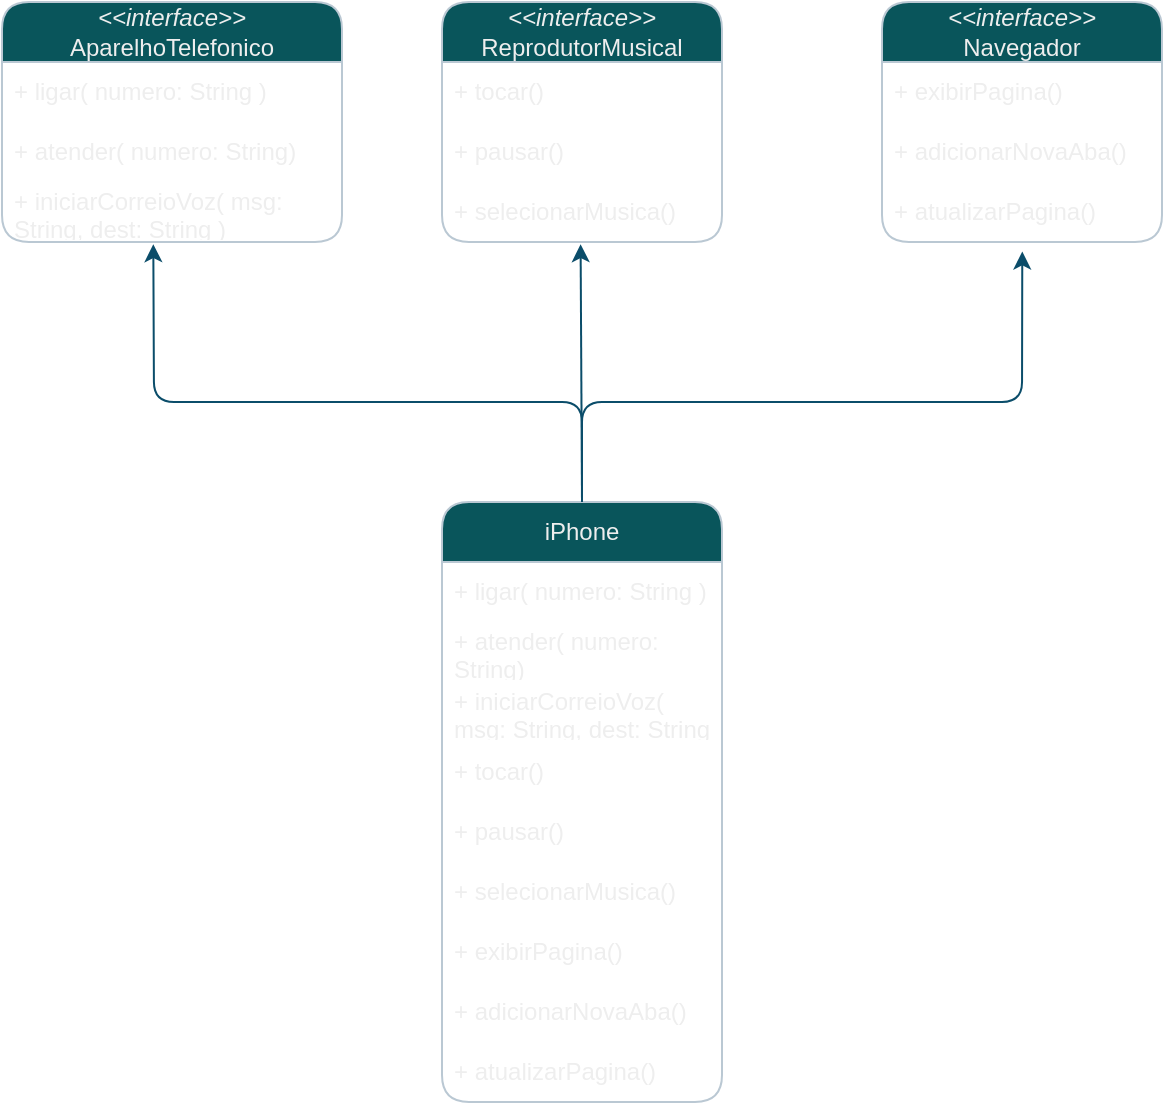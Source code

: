 <mxfile version="21.8.2" type="device">
  <diagram name="Página-1" id="JuBCwDG2lKbdTXtLyNV3">
    <mxGraphModel dx="1925" dy="820" grid="1" gridSize="10" guides="1" tooltips="1" connect="1" arrows="1" fold="1" page="1" pageScale="1" pageWidth="827" pageHeight="1169" math="0" shadow="0">
      <root>
        <mxCell id="0" />
        <mxCell id="1" parent="0" />
        <mxCell id="zYYfFf7jC9Q2dQIjdIdS-1" value="&lt;i&gt;&amp;lt;&amp;lt;interface&amp;gt;&amp;gt;&lt;/i&gt;&lt;br&gt;AparelhoTelefonico" style="swimlane;fontStyle=0;childLayout=stackLayout;horizontal=1;startSize=30;horizontalStack=0;resizeParent=1;resizeParentMax=0;resizeLast=0;collapsible=1;marginBottom=0;whiteSpace=wrap;html=1;rounded=1;labelBackgroundColor=none;fillColor=#09555B;strokeColor=#BAC8D3;fontColor=#EEEEEE;" parent="1" vertex="1">
          <mxGeometry x="-670" y="160" width="170" height="120" as="geometry" />
        </mxCell>
        <mxCell id="zYYfFf7jC9Q2dQIjdIdS-2" value="+ ligar( numero: String )" style="text;strokeColor=none;fillColor=none;align=left;verticalAlign=middle;spacingLeft=4;spacingRight=4;overflow=hidden;points=[[0,0.5],[1,0.5]];portConstraint=eastwest;rotatable=0;whiteSpace=wrap;html=1;rounded=1;labelBackgroundColor=none;fontColor=#EEEEEE;" parent="zYYfFf7jC9Q2dQIjdIdS-1" vertex="1">
          <mxGeometry y="30" width="170" height="30" as="geometry" />
        </mxCell>
        <mxCell id="zYYfFf7jC9Q2dQIjdIdS-3" value="+ atender( numero: String)" style="text;strokeColor=none;fillColor=none;align=left;verticalAlign=middle;spacingLeft=4;spacingRight=4;overflow=hidden;points=[[0,0.5],[1,0.5]];portConstraint=eastwest;rotatable=0;whiteSpace=wrap;html=1;rounded=1;labelBackgroundColor=none;fontColor=#EEEEEE;" parent="zYYfFf7jC9Q2dQIjdIdS-1" vertex="1">
          <mxGeometry y="60" width="170" height="30" as="geometry" />
        </mxCell>
        <mxCell id="zYYfFf7jC9Q2dQIjdIdS-4" value="+ iniciarCorreioVoz( msg: String, dest: String )" style="text;strokeColor=none;fillColor=none;align=left;verticalAlign=middle;spacingLeft=4;spacingRight=4;overflow=hidden;points=[[0,0.5],[1,0.5]];portConstraint=eastwest;rotatable=0;whiteSpace=wrap;html=1;rounded=1;labelBackgroundColor=none;fontColor=#EEEEEE;" parent="zYYfFf7jC9Q2dQIjdIdS-1" vertex="1">
          <mxGeometry y="90" width="170" height="30" as="geometry" />
        </mxCell>
        <mxCell id="zYYfFf7jC9Q2dQIjdIdS-6" value="&lt;i&gt;&amp;lt;&amp;lt;interface&amp;gt;&amp;gt;&lt;/i&gt;&lt;br&gt;ReprodutorMusical" style="swimlane;fontStyle=0;childLayout=stackLayout;horizontal=1;startSize=30;horizontalStack=0;resizeParent=1;resizeParentMax=0;resizeLast=0;collapsible=1;marginBottom=0;whiteSpace=wrap;html=1;rounded=1;labelBackgroundColor=none;fillColor=#09555B;strokeColor=#BAC8D3;fontColor=#EEEEEE;" parent="1" vertex="1">
          <mxGeometry x="-450" y="160" width="140" height="120" as="geometry" />
        </mxCell>
        <mxCell id="zYYfFf7jC9Q2dQIjdIdS-7" value="+ tocar()" style="text;strokeColor=none;fillColor=none;align=left;verticalAlign=middle;spacingLeft=4;spacingRight=4;overflow=hidden;points=[[0,0.5],[1,0.5]];portConstraint=eastwest;rotatable=0;whiteSpace=wrap;html=1;rounded=1;labelBackgroundColor=none;fontColor=#EEEEEE;" parent="zYYfFf7jC9Q2dQIjdIdS-6" vertex="1">
          <mxGeometry y="30" width="140" height="30" as="geometry" />
        </mxCell>
        <mxCell id="zYYfFf7jC9Q2dQIjdIdS-8" value="+ pausar()" style="text;strokeColor=none;fillColor=none;align=left;verticalAlign=middle;spacingLeft=4;spacingRight=4;overflow=hidden;points=[[0,0.5],[1,0.5]];portConstraint=eastwest;rotatable=0;whiteSpace=wrap;html=1;rounded=1;labelBackgroundColor=none;fontColor=#EEEEEE;" parent="zYYfFf7jC9Q2dQIjdIdS-6" vertex="1">
          <mxGeometry y="60" width="140" height="30" as="geometry" />
        </mxCell>
        <mxCell id="zYYfFf7jC9Q2dQIjdIdS-9" value="+ selecionarMusica()" style="text;strokeColor=none;fillColor=none;align=left;verticalAlign=middle;spacingLeft=4;spacingRight=4;overflow=hidden;points=[[0,0.5],[1,0.5]];portConstraint=eastwest;rotatable=0;whiteSpace=wrap;html=1;rounded=1;labelBackgroundColor=none;fontColor=#EEEEEE;" parent="zYYfFf7jC9Q2dQIjdIdS-6" vertex="1">
          <mxGeometry y="90" width="140" height="30" as="geometry" />
        </mxCell>
        <mxCell id="zYYfFf7jC9Q2dQIjdIdS-12" value="&lt;i&gt;&amp;lt;&amp;lt;interface&amp;gt;&amp;gt;&lt;/i&gt;&lt;br&gt;Navegador" style="swimlane;fontStyle=0;childLayout=stackLayout;horizontal=1;startSize=30;horizontalStack=0;resizeParent=1;resizeParentMax=0;resizeLast=0;collapsible=1;marginBottom=0;whiteSpace=wrap;html=1;rounded=1;labelBackgroundColor=none;fillColor=#09555B;strokeColor=#BAC8D3;fontColor=#EEEEEE;" parent="1" vertex="1">
          <mxGeometry x="-230" y="160" width="140" height="120" as="geometry" />
        </mxCell>
        <mxCell id="zYYfFf7jC9Q2dQIjdIdS-13" value="+ exibirPagina()" style="text;strokeColor=none;fillColor=none;align=left;verticalAlign=middle;spacingLeft=4;spacingRight=4;overflow=hidden;points=[[0,0.5],[1,0.5]];portConstraint=eastwest;rotatable=0;whiteSpace=wrap;html=1;rounded=1;labelBackgroundColor=none;fontColor=#EEEEEE;" parent="zYYfFf7jC9Q2dQIjdIdS-12" vertex="1">
          <mxGeometry y="30" width="140" height="30" as="geometry" />
        </mxCell>
        <mxCell id="zYYfFf7jC9Q2dQIjdIdS-14" value="+ adicionarNovaAba()" style="text;strokeColor=none;fillColor=none;align=left;verticalAlign=middle;spacingLeft=4;spacingRight=4;overflow=hidden;points=[[0,0.5],[1,0.5]];portConstraint=eastwest;rotatable=0;whiteSpace=wrap;html=1;rounded=1;labelBackgroundColor=none;fontColor=#EEEEEE;" parent="zYYfFf7jC9Q2dQIjdIdS-12" vertex="1">
          <mxGeometry y="60" width="140" height="30" as="geometry" />
        </mxCell>
        <mxCell id="zYYfFf7jC9Q2dQIjdIdS-15" value="+ atualizarPagina()" style="text;strokeColor=none;fillColor=none;align=left;verticalAlign=middle;spacingLeft=4;spacingRight=4;overflow=hidden;points=[[0,0.5],[1,0.5]];portConstraint=eastwest;rotatable=0;whiteSpace=wrap;html=1;rounded=1;labelBackgroundColor=none;fontColor=#EEEEEE;" parent="zYYfFf7jC9Q2dQIjdIdS-12" vertex="1">
          <mxGeometry y="90" width="140" height="30" as="geometry" />
        </mxCell>
        <mxCell id="zYYfFf7jC9Q2dQIjdIdS-17" value="iPhone" style="swimlane;fontStyle=0;childLayout=stackLayout;horizontal=1;startSize=30;horizontalStack=0;resizeParent=1;resizeParentMax=0;resizeLast=0;collapsible=1;marginBottom=0;whiteSpace=wrap;html=1;rounded=1;labelBackgroundColor=none;fillColor=#09555B;strokeColor=#BAC8D3;fontColor=#EEEEEE;" parent="1" vertex="1">
          <mxGeometry x="-450" y="410" width="140" height="300" as="geometry" />
        </mxCell>
        <mxCell id="zYYfFf7jC9Q2dQIjdIdS-18" value="+ ligar( numero: String )" style="text;strokeColor=none;fillColor=none;align=left;verticalAlign=middle;spacingLeft=4;spacingRight=4;overflow=hidden;points=[[0,0.5],[1,0.5]];portConstraint=eastwest;rotatable=0;whiteSpace=wrap;html=1;rounded=1;labelBackgroundColor=none;fontColor=#EEEEEE;" parent="zYYfFf7jC9Q2dQIjdIdS-17" vertex="1">
          <mxGeometry y="30" width="140" height="30" as="geometry" />
        </mxCell>
        <mxCell id="zYYfFf7jC9Q2dQIjdIdS-19" value="+ atender( numero: String)" style="text;strokeColor=none;fillColor=none;align=left;verticalAlign=middle;spacingLeft=4;spacingRight=4;overflow=hidden;points=[[0,0.5],[1,0.5]];portConstraint=eastwest;rotatable=0;whiteSpace=wrap;html=1;rounded=1;labelBackgroundColor=none;fontColor=#EEEEEE;" parent="zYYfFf7jC9Q2dQIjdIdS-17" vertex="1">
          <mxGeometry y="60" width="140" height="30" as="geometry" />
        </mxCell>
        <mxCell id="zYYfFf7jC9Q2dQIjdIdS-20" value="+ iniciarCorreioVoz( msg: String, dest: String )" style="text;strokeColor=none;fillColor=none;align=left;verticalAlign=middle;spacingLeft=4;spacingRight=4;overflow=hidden;points=[[0,0.5],[1,0.5]];portConstraint=eastwest;rotatable=0;whiteSpace=wrap;html=1;rounded=1;labelBackgroundColor=none;fontColor=#EEEEEE;" parent="zYYfFf7jC9Q2dQIjdIdS-17" vertex="1">
          <mxGeometry y="90" width="140" height="30" as="geometry" />
        </mxCell>
        <mxCell id="zYYfFf7jC9Q2dQIjdIdS-21" value="+ tocar()" style="text;strokeColor=none;fillColor=none;align=left;verticalAlign=middle;spacingLeft=4;spacingRight=4;overflow=hidden;points=[[0,0.5],[1,0.5]];portConstraint=eastwest;rotatable=0;whiteSpace=wrap;html=1;rounded=1;labelBackgroundColor=none;fontColor=#EEEEEE;" parent="zYYfFf7jC9Q2dQIjdIdS-17" vertex="1">
          <mxGeometry y="120" width="140" height="30" as="geometry" />
        </mxCell>
        <mxCell id="zYYfFf7jC9Q2dQIjdIdS-22" value="+ pausar()" style="text;strokeColor=none;fillColor=none;align=left;verticalAlign=middle;spacingLeft=4;spacingRight=4;overflow=hidden;points=[[0,0.5],[1,0.5]];portConstraint=eastwest;rotatable=0;whiteSpace=wrap;html=1;rounded=1;labelBackgroundColor=none;fontColor=#EEEEEE;" parent="zYYfFf7jC9Q2dQIjdIdS-17" vertex="1">
          <mxGeometry y="150" width="140" height="30" as="geometry" />
        </mxCell>
        <mxCell id="zYYfFf7jC9Q2dQIjdIdS-23" value="+ selecionarMusica()" style="text;strokeColor=none;fillColor=none;align=left;verticalAlign=middle;spacingLeft=4;spacingRight=4;overflow=hidden;points=[[0,0.5],[1,0.5]];portConstraint=eastwest;rotatable=0;whiteSpace=wrap;html=1;rounded=1;labelBackgroundColor=none;fontColor=#EEEEEE;" parent="zYYfFf7jC9Q2dQIjdIdS-17" vertex="1">
          <mxGeometry y="180" width="140" height="30" as="geometry" />
        </mxCell>
        <mxCell id="zYYfFf7jC9Q2dQIjdIdS-24" value="+ exibirPagina()" style="text;strokeColor=none;fillColor=none;align=left;verticalAlign=middle;spacingLeft=4;spacingRight=4;overflow=hidden;points=[[0,0.5],[1,0.5]];portConstraint=eastwest;rotatable=0;whiteSpace=wrap;html=1;rounded=1;labelBackgroundColor=none;fontColor=#EEEEEE;" parent="zYYfFf7jC9Q2dQIjdIdS-17" vertex="1">
          <mxGeometry y="210" width="140" height="30" as="geometry" />
        </mxCell>
        <mxCell id="zYYfFf7jC9Q2dQIjdIdS-25" value="+ adicionarNovaAba()" style="text;strokeColor=none;fillColor=none;align=left;verticalAlign=middle;spacingLeft=4;spacingRight=4;overflow=hidden;points=[[0,0.5],[1,0.5]];portConstraint=eastwest;rotatable=0;whiteSpace=wrap;html=1;rounded=1;labelBackgroundColor=none;fontColor=#EEEEEE;" parent="zYYfFf7jC9Q2dQIjdIdS-17" vertex="1">
          <mxGeometry y="240" width="140" height="30" as="geometry" />
        </mxCell>
        <mxCell id="zYYfFf7jC9Q2dQIjdIdS-26" value="+ atualizarPagina()" style="text;strokeColor=none;fillColor=none;align=left;verticalAlign=middle;spacingLeft=4;spacingRight=4;overflow=hidden;points=[[0,0.5],[1,0.5]];portConstraint=eastwest;rotatable=0;whiteSpace=wrap;html=1;rounded=1;labelBackgroundColor=none;fontColor=#EEEEEE;" parent="zYYfFf7jC9Q2dQIjdIdS-17" vertex="1">
          <mxGeometry y="270" width="140" height="30" as="geometry" />
        </mxCell>
        <mxCell id="zYYfFf7jC9Q2dQIjdIdS-30" value="" style="endArrow=classic;html=1;rounded=1;entryX=0.501;entryY=1.158;entryDx=0;entryDy=0;entryPerimeter=0;exitX=0.5;exitY=0;exitDx=0;exitDy=0;labelBackgroundColor=none;strokeColor=#0B4D6A;fontColor=default;" parent="1" source="zYYfFf7jC9Q2dQIjdIdS-17" target="zYYfFf7jC9Q2dQIjdIdS-15" edge="1">
          <mxGeometry width="50" height="50" relative="1" as="geometry">
            <mxPoint x="-380" y="360" as="sourcePoint" />
            <mxPoint x="-440" y="320" as="targetPoint" />
            <Array as="points">
              <mxPoint x="-380" y="360" />
              <mxPoint x="-160" y="360" />
            </Array>
          </mxGeometry>
        </mxCell>
        <mxCell id="zYYfFf7jC9Q2dQIjdIdS-31" value="" style="endArrow=classic;html=1;rounded=1;entryX=0.495;entryY=1.036;entryDx=0;entryDy=0;entryPerimeter=0;exitX=0.5;exitY=0;exitDx=0;exitDy=0;labelBackgroundColor=none;strokeColor=#0B4D6A;fontColor=default;" parent="1" source="zYYfFf7jC9Q2dQIjdIdS-17" target="zYYfFf7jC9Q2dQIjdIdS-9" edge="1">
          <mxGeometry width="50" height="50" relative="1" as="geometry">
            <mxPoint x="-380" y="360" as="sourcePoint" />
            <mxPoint x="-440" y="320" as="targetPoint" />
          </mxGeometry>
        </mxCell>
        <mxCell id="zYYfFf7jC9Q2dQIjdIdS-34" value="" style="endArrow=classic;html=1;rounded=1;entryX=0.445;entryY=1.036;entryDx=0;entryDy=0;entryPerimeter=0;exitX=0.5;exitY=0;exitDx=0;exitDy=0;labelBackgroundColor=none;strokeColor=#0B4D6A;fontColor=default;" parent="1" source="zYYfFf7jC9Q2dQIjdIdS-17" target="zYYfFf7jC9Q2dQIjdIdS-4" edge="1">
          <mxGeometry width="50" height="50" relative="1" as="geometry">
            <mxPoint x="-380" y="360" as="sourcePoint" />
            <mxPoint x="-440" y="320" as="targetPoint" />
            <Array as="points">
              <mxPoint x="-380" y="360" />
              <mxPoint x="-594" y="360" />
            </Array>
          </mxGeometry>
        </mxCell>
      </root>
    </mxGraphModel>
  </diagram>
</mxfile>
